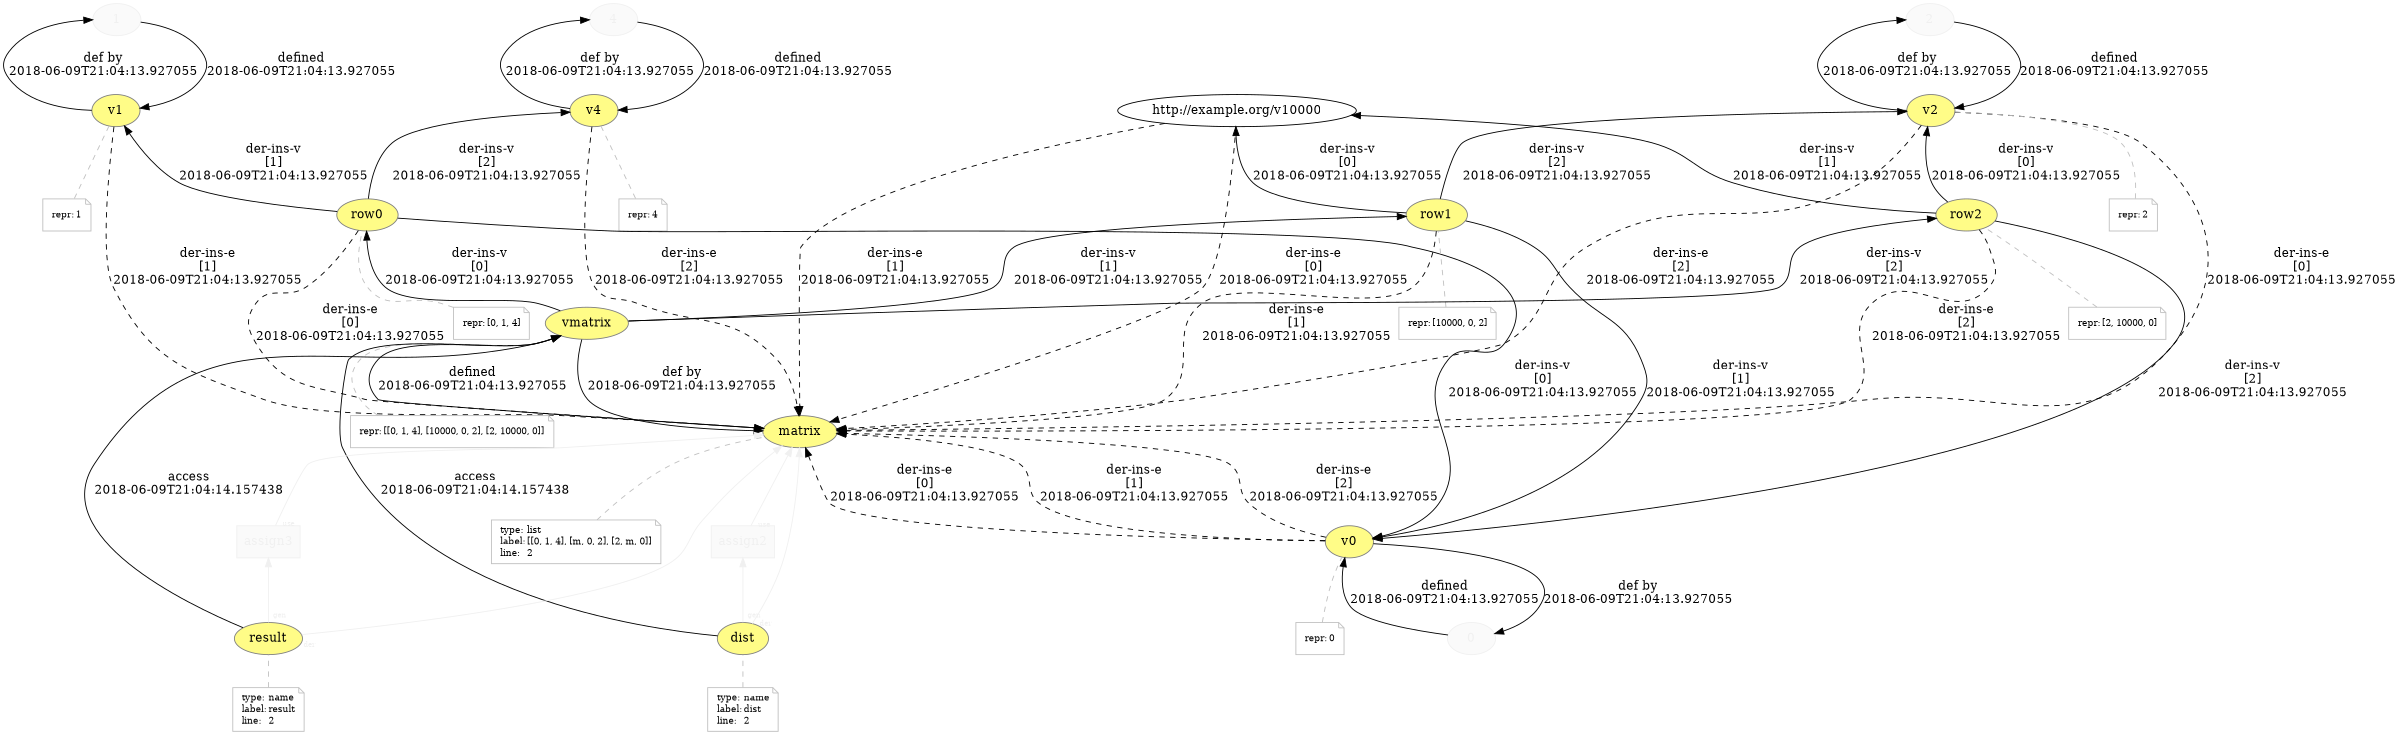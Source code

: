 digraph "PROV" { size="16,12"; rankdir="BT";
"http://example.org/0" [fillcolor="#FAFAFA",color="#F0F0F0",style="filled",fontcolor="#F0F0F0",label="0",URL="http://example.org/0"]
"http://example.org/v0" [fillcolor="#FFFC87",color="#808080",style="filled",label="v0",URL="http://example.org/v0"]
"http://example.org/v0-attrs" [color="gray",shape="note",fontsize="10",fontcolor="black",label=<<TABLE cellpadding="0" border="0">
	<TR>
	    <TD align="left">repr:</TD>
	    <TD align="left">0</TD>
	</TR>
</TABLE>>]
"http://example.org/v0-attrs" -> "http://example.org/v0" [color="gray",style="dashed",arrowhead="none"]
"http://example.org/0" -> "http://example.org/v0" [fontsize="14",distance="1.5",angle="60.0",rotation="20",label="defined
2018-06-09T21:04:13.927055"]
"http://example.org/v0" -> "http://example.org/0" [fontsize="14",distance="1.5",angle="60.0",rotation="20",label="def by
2018-06-09T21:04:13.927055"]
"http://example.org/1" [fillcolor="#FAFAFA",color="#F0F0F0",style="filled",fontcolor="#F0F0F0",label="1",URL="http://example.org/1"]
"http://example.org/v1" [fillcolor="#FFFC87",color="#808080",style="filled",label="v1",URL="http://example.org/v1"]
"http://example.org/v1-attrs" [color="gray",shape="note",fontsize="10",fontcolor="black",label=<<TABLE cellpadding="0" border="0">
	<TR>
	    <TD align="left">repr:</TD>
	    <TD align="left">1</TD>
	</TR>
</TABLE>>]
"http://example.org/v1-attrs" -> "http://example.org/v1" [color="gray",style="dashed",arrowhead="none"]
"http://example.org/1" -> "http://example.org/v1" [fontsize="14",distance="1.5",angle="60.0",rotation="20",label="defined
2018-06-09T21:04:13.927055"]
"http://example.org/v1" -> "http://example.org/1" [fontsize="14",distance="1.5",angle="60.0",rotation="20",label="def by
2018-06-09T21:04:13.927055"]
"http://example.org/4" [fillcolor="#FAFAFA",color="#F0F0F0",style="filled",fontcolor="#F0F0F0",label="4",URL="http://example.org/4"]
"http://example.org/v4" [fillcolor="#FFFC87",color="#808080",style="filled",label="v4",URL="http://example.org/v4"]
"http://example.org/v4-attrs" [color="gray",shape="note",fontsize="10",fontcolor="black",label=<<TABLE cellpadding="0" border="0">
	<TR>
	    <TD align="left">repr:</TD>
	    <TD align="left">4</TD>
	</TR>
</TABLE>>]
"http://example.org/v4-attrs" -> "http://example.org/v4" [color="gray",style="dashed",arrowhead="none"]
"http://example.org/4" -> "http://example.org/v4" [fontsize="14",distance="1.5",angle="60.0",rotation="20",label="defined
2018-06-09T21:04:13.927055"]
"http://example.org/v4" -> "http://example.org/4" [fontsize="14",distance="1.5",angle="60.0",rotation="20",label="def by
2018-06-09T21:04:13.927055"]
"http://example.org/2" [fillcolor="#FAFAFA",color="#F0F0F0",style="filled",fontcolor="#F0F0F0",label="2",URL="http://example.org/2"]
"http://example.org/v2" [fillcolor="#FFFC87",color="#808080",style="filled",label="v2",URL="http://example.org/v2"]
"http://example.org/v2-attrs" [color="gray",shape="note",fontsize="10",fontcolor="black",label=<<TABLE cellpadding="0" border="0">
	<TR>
	    <TD align="left">repr:</TD>
	    <TD align="left">2</TD>
	</TR>
</TABLE>>]
"http://example.org/v2-attrs" -> "http://example.org/v2" [color="gray",style="dashed",arrowhead="none"]
"http://example.org/2" -> "http://example.org/v2" [fontsize="14",distance="1.5",angle="60.0",rotation="20",label="defined
2018-06-09T21:04:13.927055"]
"http://example.org/v2" -> "http://example.org/2" [fontsize="14",distance="1.5",angle="60.0",rotation="20",label="def by
2018-06-09T21:04:13.927055"]
"http://example.org/matrix" [fillcolor="#FFFC87",color="#808080",style="filled",label="matrix",URL="http://example.org/matrix"]
"http://example.org/matrix-attrs" [color="gray",shape="note",fontsize="10",fontcolor="black",label=<<TABLE cellpadding="0" border="0">
	<TR>
	    <TD align="left">type:</TD>
	    <TD align="left">list</TD>
	</TR>
	<TR>
	    <TD align="left">label:</TD>
	    <TD align="left">[[0, 1, 4], [m, 0, 2], [2, m, 0]]</TD>
	</TR>
	<TR>
	    <TD align="left">line:</TD>
	    <TD align="left">2</TD>
	</TR>
</TABLE>>]
"http://example.org/matrix-attrs" -> "http://example.org/matrix" [color="gray",style="dashed",arrowhead="none"]
"http://example.org/row0" [fillcolor="#FFFC87",color="#808080",style="filled",label="row0",URL="http://example.org/row0"]
"http://example.org/row0-attrs" [color="gray",shape="note",fontsize="10",fontcolor="black",label=<<TABLE cellpadding="0" border="0">
	<TR>
	    <TD align="left">repr:</TD>
	    <TD align="left">[0, 1, 4]</TD>
	</TR>
</TABLE>>]
"http://example.org/row0-attrs" -> "http://example.org/row0" [color="gray",style="dashed",arrowhead="none"]
"http://example.org/row0" -> "http://example.org/v0" [fontsize="14",distance="1.5",angle="60.0",rotation="20",label="der-ins-v
[0]
2018-06-09T21:04:13.927055"]
"http://example.org/v0" -> "http://example.org/matrix" [fontsize="14",distance="1.5",angle="60.0",rotation="20",label="der-ins-e
[0]
2018-06-09T21:04:13.927055",style="dashed"]
"http://example.org/row0" -> "http://example.org/v1" [fontsize="14",distance="1.5",angle="60.0",rotation="20",label="der-ins-v
[1]
2018-06-09T21:04:13.927055"]
"http://example.org/v1" -> "http://example.org/matrix" [fontsize="14",distance="1.5",angle="60.0",rotation="20",label="der-ins-e
[1]
2018-06-09T21:04:13.927055",style="dashed"]
"http://example.org/row0" -> "http://example.org/v4" [fontsize="14",distance="1.5",angle="60.0",rotation="20",label="der-ins-v
[2]
2018-06-09T21:04:13.927055"]
"http://example.org/v4" -> "http://example.org/matrix" [fontsize="14",distance="1.5",angle="60.0",rotation="20",label="der-ins-e
[2]
2018-06-09T21:04:13.927055",style="dashed"]
"http://example.org/row1" [fillcolor="#FFFC87",color="#808080",style="filled",label="row1",URL="http://example.org/row1"]
"http://example.org/row1-attrs" [color="gray",shape="note",fontsize="10",fontcolor="black",label=<<TABLE cellpadding="0" border="0">
	<TR>
	    <TD align="left">repr:</TD>
	    <TD align="left">[10000, 0, 2]</TD>
	</TR>
</TABLE>>]
"http://example.org/row1-attrs" -> "http://example.org/row1" [color="gray",style="dashed",arrowhead="none"]
"http://example.org/row1" -> "http://example.org/v10000" [fontsize="14",distance="1.5",angle="60.0",rotation="20",label="der-ins-v
[0]
2018-06-09T21:04:13.927055"]
"http://example.org/v10000" -> "http://example.org/matrix" [fontsize="14",distance="1.5",angle="60.0",rotation="20",label="der-ins-e
[0]
2018-06-09T21:04:13.927055",style="dashed"]
"http://example.org/row1" -> "http://example.org/v0" [fontsize="14",distance="1.5",angle="60.0",rotation="20",label="der-ins-v
[1]
2018-06-09T21:04:13.927055"]
"http://example.org/v0" -> "http://example.org/matrix" [fontsize="14",distance="1.5",angle="60.0",rotation="20",label="der-ins-e
[1]
2018-06-09T21:04:13.927055",style="dashed"]
"http://example.org/row1" -> "http://example.org/v2" [fontsize="14",distance="1.5",angle="60.0",rotation="20",label="der-ins-v
[2]
2018-06-09T21:04:13.927055"]
"http://example.org/v2" -> "http://example.org/matrix" [fontsize="14",distance="1.5",angle="60.0",rotation="20",label="der-ins-e
[2]
2018-06-09T21:04:13.927055",style="dashed"]
"http://example.org/row2" [fillcolor="#FFFC87",color="#808080",style="filled",label="row2",URL="http://example.org/row2"]
"http://example.org/row2-attrs" [color="gray",shape="note",fontsize="10",fontcolor="black",label=<<TABLE cellpadding="0" border="0">
	<TR>
	    <TD align="left">repr:</TD>
	    <TD align="left">[2, 10000, 0]</TD>
	</TR>
</TABLE>>]
"http://example.org/row2-attrs" -> "http://example.org/row2" [color="gray",style="dashed",arrowhead="none"]
"http://example.org/row2" -> "http://example.org/v2" [fontsize="14",distance="1.5",angle="60.0",rotation="20",label="der-ins-v
[0]
2018-06-09T21:04:13.927055"]
"http://example.org/v2" -> "http://example.org/matrix" [fontsize="14",distance="1.5",angle="60.0",rotation="20",label="der-ins-e
[0]
2018-06-09T21:04:13.927055",style="dashed"]
"http://example.org/row2" -> "http://example.org/v10000" [fontsize="14",distance="1.5",angle="60.0",rotation="20",label="der-ins-v
[1]
2018-06-09T21:04:13.927055"]
"http://example.org/v10000" -> "http://example.org/matrix" [fontsize="14",distance="1.5",angle="60.0",rotation="20",label="der-ins-e
[1]
2018-06-09T21:04:13.927055",style="dashed"]
"http://example.org/row2" -> "http://example.org/v0" [fontsize="14",distance="1.5",angle="60.0",rotation="20",label="der-ins-v
[2]
2018-06-09T21:04:13.927055"]
"http://example.org/v0" -> "http://example.org/matrix" [fontsize="14",distance="1.5",angle="60.0",rotation="20",label="der-ins-e
[2]
2018-06-09T21:04:13.927055",style="dashed"]
"http://example.org/vmatrix" [fillcolor="#FFFC87",color="#808080",style="filled",label="vmatrix",URL="http://example.org/vmatrix"]
"http://example.org/vmatrix-attrs" [color="gray",shape="note",fontsize="10",fontcolor="black",label=<<TABLE cellpadding="0" border="0">
	<TR>
	    <TD align="left">repr:</TD>
	    <TD align="left">[[0, 1, 4], [10000, 0, 2], [2, 10000, 0]]</TD>
	</TR>
</TABLE>>]
"http://example.org/vmatrix-attrs" -> "http://example.org/vmatrix" [color="gray",style="dashed",arrowhead="none"]
"http://example.org/vmatrix" -> "http://example.org/row0" [fontsize="14",distance="1.5",angle="60.0",rotation="20",label="der-ins-v
[0]
2018-06-09T21:04:13.927055"]
"http://example.org/row0" -> "http://example.org/matrix" [fontsize="14",distance="1.5",angle="60.0",rotation="20",label="der-ins-e
[0]
2018-06-09T21:04:13.927055",style="dashed"]
"http://example.org/vmatrix" -> "http://example.org/row1" [fontsize="14",distance="1.5",angle="60.0",rotation="20",label="der-ins-v
[1]
2018-06-09T21:04:13.927055"]
"http://example.org/row1" -> "http://example.org/matrix" [fontsize="14",distance="1.5",angle="60.0",rotation="20",label="der-ins-e
[1]
2018-06-09T21:04:13.927055",style="dashed"]
"http://example.org/vmatrix" -> "http://example.org/row2" [fontsize="14",distance="1.5",angle="60.0",rotation="20",label="der-ins-v
[2]
2018-06-09T21:04:13.927055"]
"http://example.org/row2" -> "http://example.org/matrix" [fontsize="14",distance="1.5",angle="60.0",rotation="20",label="der-ins-e
[2]
2018-06-09T21:04:13.927055",style="dashed"]
"http://example.org/matrix" -> "http://example.org/vmatrix" [fontsize="14",distance="1.5",angle="60.0",rotation="20",label="defined
2018-06-09T21:04:13.927055"]
"http://example.org/vmatrix" -> "http://example.org/matrix" [fontsize="14",distance="1.5",angle="60.0",rotation="20",label="def by
2018-06-09T21:04:13.927055"]
"http://example.org/dist" [fillcolor="#FFFC87",color="#808080",style="filled",label="dist",URL="http://example.org/dist"]
"http://example.org/dist-attrs" [color="gray",shape="note",fontsize="10",fontcolor="black",label=<<TABLE cellpadding="0" border="0">
	<TR>
	    <TD align="left">type:</TD>
	    <TD align="left">name</TD>
	</TR>
	<TR>
	    <TD align="left">label:</TD>
	    <TD align="left">dist</TD>
	</TR>
	<TR>
	    <TD align="left">line:</TD>
	    <TD align="left">2</TD>
	</TR>
</TABLE>>]
"http://example.org/dist-attrs" -> "http://example.org/dist" [color="gray",style="dashed",arrowhead="none"]
"http://example.org/dist" -> "http://example.org/vmatrix" [fontsize="14",distance="1.5",angle="60.0",rotation="20",label="access
2018-06-09T21:04:14.157438"]
"http://example.org/assign2" [fillcolor="#FAFAFA",color="#F0F0F0",shape="polygon",sides="4",style="filled",fontcolor="#F0F0F0",label="assign2",URL="http://example.org/assign2"]
"http://example.org/dist" -> "http://example.org/matrix" [labelfontsize="8",labeldistance="1.5",labelangle="60.0",rotation="20",taillabel="der",fontcolor="#F0F0F0",color="#F0F0F0"]
"http://example.org/result" [fillcolor="#FFFC87",color="#808080",style="filled",label="result",URL="http://example.org/result"]
"http://example.org/result-attrs" [color="gray",shape="note",fontsize="10",fontcolor="black",label=<<TABLE cellpadding="0" border="0">
	<TR>
	    <TD align="left">type:</TD>
	    <TD align="left">name</TD>
	</TR>
	<TR>
	    <TD align="left">label:</TD>
	    <TD align="left">result</TD>
	</TR>
	<TR>
	    <TD align="left">line:</TD>
	    <TD align="left">2</TD>
	</TR>
</TABLE>>]
"http://example.org/result-attrs" -> "http://example.org/result" [color="gray",style="dashed",arrowhead="none"]
"http://example.org/result" -> "http://example.org/vmatrix" [fontsize="14",distance="1.5",angle="60.0",rotation="20",label="access
2018-06-09T21:04:14.157438"]
"http://example.org/assign3" [fillcolor="#FAFAFA",color="#F0F0F0",shape="polygon",sides="4",style="filled",fontcolor="#F0F0F0",label="assign3",URL="http://example.org/assign3"]
"http://example.org/result" -> "http://example.org/matrix" [labelfontsize="8",labeldistance="1.5",labelangle="60.0",rotation="20",taillabel="der",fontcolor="#F0F0F0",color="#F0F0F0"]
"http://example.org/assign2" -> "http://example.org/matrix" [labelfontsize="8",labeldistance="1.5",labelangle="60.0",rotation="20",taillabel="use",fontcolor="#F0F0F0",color="#F0F0F0"]
"http://example.org/assign3" -> "http://example.org/matrix" [labelfontsize="8",labeldistance="1.5",labelangle="60.0",rotation="20",taillabel="use",fontcolor="#F0F0F0",color="#F0F0F0"]
"http://example.org/result" -> "http://example.org/assign3" [labelfontsize="8",labeldistance="1.5",labelangle="60.0",rotation="20",taillabel="gen",fontcolor="#F0F0F0",color="#F0F0F0"]
"http://example.org/dist" -> "http://example.org/assign2" [labelfontsize="8",labeldistance="1.5",labelangle="60.0",rotation="20",taillabel="gen",fontcolor="#F0F0F0",color="#F0F0F0"]
}